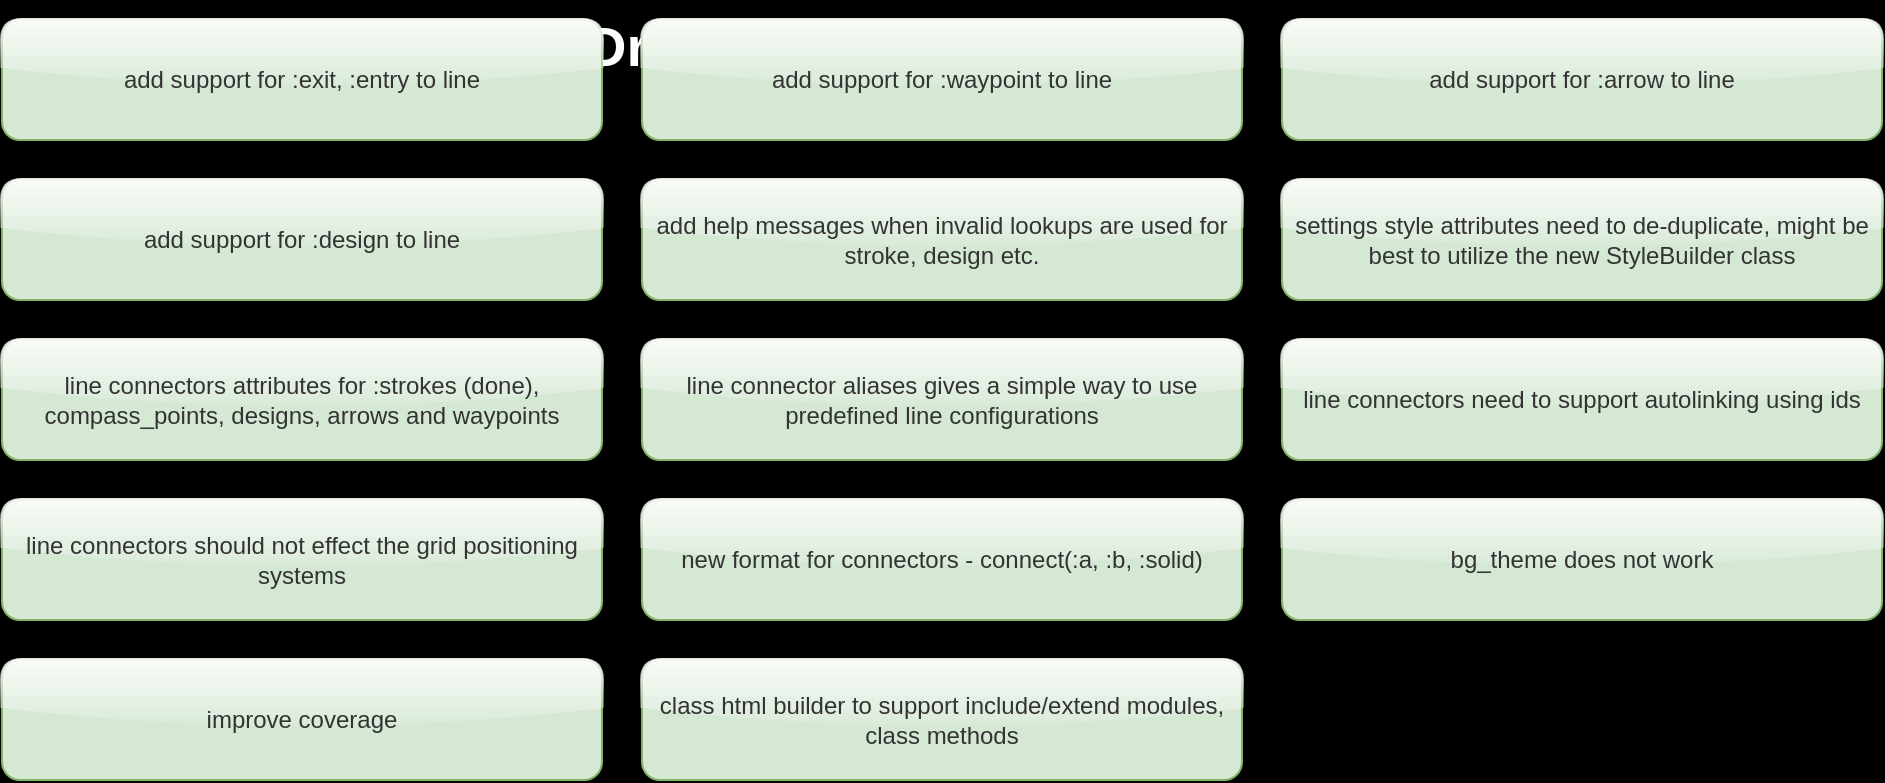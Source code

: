 <mxfile>
  <diagram id="UyB" name="In progress">
    <mxGraphModel dx="0" dy="0" background="#000000" grid="0" gridSize="10" guides="1" tooltips="1" connect="1" arrows="1" fold="1" page="1" pageScale="1" pageWidth="1169" pageHeight="827" math="0" shadow="0">
      <root>
        <mxCell id="page_root_UyB" parent="UyB"/>
        <mxCell id="node_root_UyB" parent="page_root_UyB"/>
        <mxCell id="UyB-1" value="DrawIO DSL" style="whiteSpace=wrap;html=1;rounded=1;glass=1;fontColor=#FFFFFF;text;fontSize=28;fontStyle=1;fillColor=none" vertex="1" parent="node_root_UyB">
          <mxGeometry x="300" y="0" width="400" height="80" as="geometry"/>
        </mxCell>
        <mxCell id="UyB-3" value="add support for :exit, :entry to line" style="whiteSpace=wrap;html=1;rounded=1;glass=1;fillColor=#d5e8d4;strokeColor=#82b366;fontColor=#333333" vertex="1" parent="node_root_UyB">
          <mxGeometry x="10" y="10" width="300" height="60" as="geometry"/>
        </mxCell>
        <mxCell id="UyB-4" value="add support for :waypoint to line" style="whiteSpace=wrap;html=1;rounded=1;glass=1;fillColor=#d5e8d4;strokeColor=#82b366;fontColor=#333333" vertex="1" parent="node_root_UyB">
          <mxGeometry x="330" y="10" width="300" height="60" as="geometry"/>
        </mxCell>
        <mxCell id="UyB-5" value="add support for :arrow to line" style="whiteSpace=wrap;html=1;rounded=1;glass=1;fillColor=#d5e8d4;strokeColor=#82b366;fontColor=#333333" vertex="1" parent="node_root_UyB">
          <mxGeometry x="650" y="10" width="300" height="60" as="geometry"/>
        </mxCell>
        <mxCell id="UyB-6" value="add support for :design to line" style="whiteSpace=wrap;html=1;rounded=1;glass=1;fillColor=#d5e8d4;strokeColor=#82b366;fontColor=#333333" vertex="1" parent="node_root_UyB">
          <mxGeometry x="10" y="90" width="300" height="60" as="geometry"/>
        </mxCell>
        <mxCell id="UyB-7" value="add help messages when invalid lookups are used for stroke, design etc." style="whiteSpace=wrap;html=1;rounded=1;glass=1;fillColor=#d5e8d4;strokeColor=#82b366;fontColor=#333333" vertex="1" parent="node_root_UyB">
          <mxGeometry x="330" y="90" width="300" height="60" as="geometry"/>
        </mxCell>
        <mxCell id="UyB-8" value="settings style attributes need to de-duplicate, might be best to utilize the new StyleBuilder class" style="whiteSpace=wrap;html=1;rounded=1;glass=1;fillColor=#d5e8d4;strokeColor=#82b366;fontColor=#333333" vertex="1" parent="node_root_UyB">
          <mxGeometry x="650" y="90" width="300" height="60" as="geometry"/>
        </mxCell>
        <mxCell id="UyB-9" value="line connectors attributes for :strokes (done), compass_points, designs, arrows and waypoints" style="whiteSpace=wrap;html=1;rounded=1;glass=1;fillColor=#d5e8d4;strokeColor=#82b366;fontColor=#333333" vertex="1" parent="node_root_UyB">
          <mxGeometry x="10" y="170" width="300" height="60" as="geometry"/>
        </mxCell>
        <mxCell id="UyB-10" value="line connector aliases gives a simple way to use predefined line configurations" style="whiteSpace=wrap;html=1;rounded=1;glass=1;fillColor=#d5e8d4;strokeColor=#82b366;fontColor=#333333" vertex="1" parent="node_root_UyB">
          <mxGeometry x="330" y="170" width="300" height="60" as="geometry"/>
        </mxCell>
        <mxCell id="UyB-11" value="line connectors need to support autolinking using ids" style="whiteSpace=wrap;html=1;rounded=1;glass=1;fillColor=#d5e8d4;strokeColor=#82b366;fontColor=#333333" vertex="1" parent="node_root_UyB">
          <mxGeometry x="650" y="170" width="300" height="60" as="geometry"/>
        </mxCell>
        <mxCell id="UyB-12" value="line connectors should not effect the grid positioning systems" style="whiteSpace=wrap;html=1;rounded=1;glass=1;fillColor=#d5e8d4;strokeColor=#82b366;fontColor=#333333" vertex="1" parent="node_root_UyB">
          <mxGeometry x="10" y="250" width="300" height="60" as="geometry"/>
        </mxCell>
        <mxCell id="UyB-13" value="new format for connectors - connect(:a, :b, :solid)" style="whiteSpace=wrap;html=1;rounded=1;glass=1;fillColor=#d5e8d4;strokeColor=#82b366;fontColor=#333333" vertex="1" parent="node_root_UyB">
          <mxGeometry x="330" y="250" width="300" height="60" as="geometry"/>
        </mxCell>
        <mxCell id="UyB-14" value="bg_theme does not work" style="whiteSpace=wrap;html=1;rounded=1;glass=1;fillColor=#d5e8d4;strokeColor=#82b366;fontColor=#333333" vertex="1" parent="node_root_UyB">
          <mxGeometry x="650" y="250" width="300" height="60" as="geometry"/>
        </mxCell>
        <mxCell id="UyB-15" value="improve coverage" style="whiteSpace=wrap;html=1;rounded=1;glass=1;fillColor=#d5e8d4;strokeColor=#82b366;fontColor=#333333" vertex="1" parent="node_root_UyB">
          <mxGeometry x="10" y="330" width="300" height="60" as="geometry"/>
        </mxCell>
        <mxCell id="UyB-16" value="class html builder to support include/extend modules, class methods" style="whiteSpace=wrap;html=1;rounded=1;glass=1;fillColor=#d5e8d4;strokeColor=#82b366;fontColor=#333333" vertex="1" parent="node_root_UyB">
          <mxGeometry x="330" y="330" width="300" height="60" as="geometry"/>
        </mxCell>
      </root>
    </mxGraphModel>
  </diagram>
  <diagram id="3yI" name="To Do">
    <mxGraphModel dx="0" dy="0" background="#000000" grid="0" gridSize="10" guides="1" tooltips="1" connect="1" arrows="1" fold="1" page="1" pageScale="1" pageWidth="1169" pageHeight="827" math="0" shadow="0">
      <root>
        <mxCell id="page_root_3yI" parent="3yI"/>
        <mxCell id="node_root_3yI" parent="page_root_3yI"/>
        <mxCell id="3yI-2" value="add active flag to shapes" style="whiteSpace=wrap;html=1;rounded=1;glass=1;fillColor=#dae8fc;strokeColor=#6c8ebf;fontColor=#333333" vertex="1" parent="node_root_3yI">
          <mxGeometry x="10" y="10" width="300" height="60" as="geometry"/>
        </mxCell>
        <mxCell id="3yI-3" value="does x, y, w, h need to be on lines (no for connectors, but other lines?)" style="whiteSpace=wrap;html=1;rounded=1;glass=1;fillColor=#dae8fc;strokeColor=#6c8ebf;fontColor=#333333" vertex="1" parent="node_root_3yI">
          <mxGeometry x="330" y="10" width="300" height="60" as="geometry"/>
        </mxCell>
        <mxCell id="3yI-4" value="update domain model with all the recent architecture changes" style="whiteSpace=wrap;html=1;rounded=1;glass=1;fillColor=#dae8fc;strokeColor=#6c8ebf;fontColor=#333333" vertex="1" parent="node_root_3yI">
          <mxGeometry x="650" y="10" width="300" height="60" as="geometry"/>
        </mxCell>
        <mxCell id="3yI-5" value="replace generated methods for shapes, texts and lines with meta programming" style="whiteSpace=wrap;html=1;rounded=1;glass=1;fillColor=#dae8fc;strokeColor=#6c8ebf;fontColor=#333333" vertex="1" parent="node_root_3yI">
          <mxGeometry x="10" y="90" width="300" height="60" as="geometry"/>
        </mxCell>
        <mxCell id="3yI-6" value="refactor HTML builder to custom GEM or use existing ruby GEM" style="whiteSpace=wrap;html=1;rounded=1;glass=1;fillColor=#dae8fc;strokeColor=#6c8ebf;fontColor=#333333" vertex="1" parent="node_root_3yI">
          <mxGeometry x="330" y="90" width="300" height="60" as="geometry"/>
        </mxCell>
        <mxCell id="3yI-7" value="add page background to theme, use it whenever the theme is set at a diagram/page level" style="whiteSpace=wrap;html=1;rounded=1;glass=1;fillColor=#dae8fc;strokeColor=#6c8ebf;fontColor=#333333" vertex="1" parent="node_root_3yI">
          <mxGeometry x="650" y="90" width="300" height="60" as="geometry"/>
        </mxCell>
        <mxCell id="3yI-8" value="move DrawioDsl::Formatters::Factory::FORMATTERS to resource file" style="whiteSpace=wrap;html=1;rounded=1;glass=1;fillColor=#dae8fc;strokeColor=#6c8ebf;fontColor=#333333" vertex="1" parent="node_root_3yI">
          <mxGeometry x="10" y="170" width="300" height="60" as="geometry"/>
        </mxCell>
        <mxCell id="3yI-9" value="move DrawioDsl::Formatters::StyleBuilder::MAPPINGS to resource file" style="whiteSpace=wrap;html=1;rounded=1;glass=1;fillColor=#dae8fc;strokeColor=#6c8ebf;fontColor=#333333" vertex="1" parent="node_root_3yI">
          <mxGeometry x="330" y="170" width="300" height="60" as="geometry"/>
        </mxCell>
        <mxCell id="3yI-10" value="write SVG directly into other projects" style="whiteSpace=wrap;html=1;rounded=1;glass=1;fillColor=#dae8fc;strokeColor=#6c8ebf;fontColor=#333333" vertex="1" parent="node_root_3yI">
          <mxGeometry x="650" y="170" width="300" height="60" as="geometry"/>
        </mxCell>
        <mxCell id="3yI-11" value="Nodes need to support child nodes - aka namespaces, groupings" style="whiteSpace=wrap;html=1;rounded=1;glass=1;fillColor=#dae8fc;strokeColor=#6c8ebf;fontColor=#333333" vertex="1" parent="node_root_3yI">
          <mxGeometry x="10" y="250" width="300" height="60" as="geometry"/>
        </mxCell>
        <mxCell id="3yI-12" value="Grid layout does not position itself in relation to the last element" style="whiteSpace=wrap;html=1;rounded=1;glass=1;fillColor=#dae8fc;strokeColor=#6c8ebf;fontColor=#333333" vertex="1" parent="node_root_3yI">
          <mxGeometry x="330" y="250" width="300" height="60" as="geometry"/>
        </mxCell>
        <mxCell id="3yI-13" value="Grid layout should not be affected by connector lines" style="whiteSpace=wrap;html=1;rounded=1;glass=1;fillColor=#dae8fc;strokeColor=#6c8ebf;fontColor=#333333" vertex="1" parent="node_root_3yI">
          <mxGeometry x="650" y="250" width="300" height="60" as="geometry"/>
        </mxCell>
        <mxCell id="3yI-14" value="Grid layout should support flow break (break to next section if less then boundary)" style="whiteSpace=wrap;html=1;rounded=1;glass=1;fillColor=#dae8fc;strokeColor=#6c8ebf;fontColor=#333333" vertex="1" parent="node_root_3yI">
          <mxGeometry x="10" y="330" width="300" height="60" as="geometry"/>
        </mxCell>
        <mxCell id="3yI-15" value="Grid layout should support hard break (break to next section)" style="whiteSpace=wrap;html=1;rounded=1;glass=1;fillColor=#dae8fc;strokeColor=#6c8ebf;fontColor=#333333" vertex="1" parent="node_root_3yI">
          <mxGeometry x="330" y="330" width="300" height="60" as="geometry"/>
        </mxCell>
        <mxCell id="3yI-16" value="Dynamic sized shapes that expand to the size of their text" style="whiteSpace=wrap;html=1;rounded=1;glass=1;fillColor=#dae8fc;strokeColor=#6c8ebf;fontColor=#333333" vertex="1" parent="node_root_3yI">
          <mxGeometry x="650" y="330" width="300" height="60" as="geometry"/>
        </mxCell>
        <mxCell id="3yI-17" value="Control of text padding left, right, top and bottom" style="whiteSpace=wrap;html=1;rounded=1;glass=1;fillColor=#dae8fc;strokeColor=#6c8ebf;fontColor=#333333" vertex="1" parent="node_root_3yI">
          <mxGeometry x="10" y="410" width="300" height="60" as="geometry"/>
        </mxCell>
        <mxCell id="3yI-18" value="Improve the theme control over text-only shapes" style="whiteSpace=wrap;html=1;rounded=1;glass=1;fillColor=#dae8fc;strokeColor=#6c8ebf;fontColor=#333333" vertex="1" parent="node_root_3yI">
          <mxGeometry x="330" y="410" width="300" height="60" as="geometry"/>
        </mxCell>
        <mxCell id="3yI-19" value="x,y settings do not work for shapes within a grid layout" style="whiteSpace=wrap;html=1;rounded=1;glass=1;fillColor=#dae8fc;strokeColor=#6c8ebf;fontColor=#333333" vertex="1" parent="node_root_3yI">
          <mxGeometry x="650" y="410" width="300" height="60" as="geometry"/>
        </mxCell>
        <mxCell id="3yI-20" value="page layout so that you drop elements on and they are positioned correctly, e.g centered, left, right, etc, maybe a grid layout with a wrap of 1 and a width of the page is sufficient" style="whiteSpace=wrap;html=1;rounded=1;glass=1;fillColor=#dae8fc;strokeColor=#6c8ebf;fontColor=#333333" vertex="1" parent="node_root_3yI">
          <mxGeometry x="10" y="490" width="300" height="60" as="geometry"/>
        </mxCell>
      </root>
    </mxGraphModel>
  </diagram>
  <diagram id="ewf" name="Done">
    <mxGraphModel dx="0" dy="0" background="#000000" grid="0" gridSize="10" guides="1" tooltips="1" connect="1" arrows="1" fold="1" page="1" pageScale="1" pageWidth="1169" pageHeight="827" math="0" shadow="0">
      <root>
        <mxCell id="page_root_ewf" parent="ewf"/>
        <mxCell id="node_root_ewf" parent="page_root_ewf"/>
        <mxCell id="ewf-2" value="add support for :design to line" style="whiteSpace=wrap;html=1;rounded=1;glass=1;fillColor=#f8cecc;strokeColor=#b85450;fontColor=#333333" vertex="1" parent="node_root_ewf">
          <mxGeometry x="10" y="10" width="300" height="60" as="geometry"/>
        </mxCell>
        <mxCell id="ewf-3" value="refactor shapes to use configuration file and split into elements, lines and texts" style="whiteSpace=wrap;html=1;rounded=1;glass=1;fillColor=#f8cecc;strokeColor=#b85450;fontColor=#333333" vertex="1" parent="node_root_ewf">
          <mxGeometry x="330" y="10" width="300" height="60" as="geometry"/>
        </mxCell>
        <mxCell id="ewf-4" value="add new shapes related to line connectors, plus add stroke: configuration" style="whiteSpace=wrap;html=1;rounded=1;glass=1;fillColor=#f8cecc;strokeColor=#b85450;fontColor=#333333" vertex="1" parent="node_root_ewf">
          <mxGeometry x="650" y="10" width="300" height="60" as="geometry"/>
        </mxCell>
        <mxCell id="ewf-5" value="rename type to key" style="whiteSpace=wrap;html=1;rounded=1;glass=1;fillColor=#f8cecc;strokeColor=#b85450;fontColor=#333333" vertex="1" parent="node_root_ewf">
          <mxGeometry x="10" y="90" width="300" height="60" as="geometry"/>
        </mxCell>
        <mxCell id="ewf-6" value="headings do not appear to be working?" style="whiteSpace=wrap;html=1;rounded=1;glass=1;fillColor=#f8cecc;strokeColor=#b85450;fontColor=#333333" vertex="1" parent="node_root_ewf">
          <mxGeometry x="330" y="90" width="300" height="60" as="geometry"/>
        </mxCell>
        <mxCell id="ewf-7" value="add sample for backgrounds with text on top, add support for favourite backgrounds" style="whiteSpace=wrap;html=1;rounded=1;glass=1;fillColor=#f8cecc;strokeColor=#b85450;fontColor=#333333" vertex="1" parent="node_root_ewf">
          <mxGeometry x="650" y="90" width="300" height="60" as="geometry"/>
        </mxCell>
        <mxCell id="ewf-8" value="add background themes, with foreground text color" style="whiteSpace=wrap;html=1;rounded=1;glass=1;fillColor=#f8cecc;strokeColor=#b85450;fontColor=#333333" vertex="1" parent="node_root_ewf">
          <mxGeometry x="10" y="170" width="300" height="60" as="geometry"/>
        </mxCell>
        <mxCell id="ewf-9" value="refactor shapes configuration so that it reads from custom file" style="whiteSpace=wrap;html=1;rounded=1;glass=1;fillColor=#f8cecc;strokeColor=#b85450;fontColor=#333333" vertex="1" parent="node_root_ewf">
          <mxGeometry x="330" y="170" width="300" height="60" as="geometry"/>
        </mxCell>
        <mxCell id="ewf-10" value="fix :text" style="whiteSpace=wrap;html=1;rounded=1;glass=1;fillColor=#f8cecc;strokeColor=#b85450;fontColor=#333333" vertex="1" parent="node_root_ewf">
          <mxGeometry x="650" y="170" width="300" height="60" as="geometry"/>
        </mxCell>
        <mxCell id="ewf-11" value="configuration for lines" style="whiteSpace=wrap;html=1;rounded=1;glass=1;fillColor=#f8cecc;strokeColor=#b85450;fontColor=#333333" vertex="1" parent="node_root_ewf">
          <mxGeometry x="10" y="250" width="300" height="60" as="geometry"/>
        </mxCell>
        <mxCell id="ewf-12" value="configuration for text" style="whiteSpace=wrap;html=1;rounded=1;glass=1;fillColor=#f8cecc;strokeColor=#b85450;fontColor=#333333" vertex="1" parent="node_root_ewf">
          <mxGeometry x="330" y="250" width="300" height="60" as="geometry"/>
        </mxCell>
        <mxCell id="ewf-13" value="configuration for elements" style="whiteSpace=wrap;html=1;rounded=1;glass=1;fillColor=#f8cecc;strokeColor=#b85450;fontColor=#333333" vertex="1" parent="node_root_ewf">
          <mxGeometry x="650" y="250" width="300" height="60" as="geometry"/>
        </mxCell>
        <mxCell id="ewf-14" value="configuration for line strokes" style="whiteSpace=wrap;html=1;rounded=1;glass=1;fillColor=#f8cecc;strokeColor=#b85450;fontColor=#333333" vertex="1" parent="node_root_ewf">
          <mxGeometry x="10" y="330" width="300" height="60" as="geometry"/>
        </mxCell>
        <mxCell id="ewf-15" value="configuration for connector compass direction" style="whiteSpace=wrap;html=1;rounded=1;glass=1;fillColor=#f8cecc;strokeColor=#b85450;fontColor=#333333" vertex="1" parent="node_root_ewf">
          <mxGeometry x="330" y="330" width="300" height="60" as="geometry"/>
        </mxCell>
        <mxCell id="ewf-16" value="configuration for connector design" style="whiteSpace=wrap;html=1;rounded=1;glass=1;fillColor=#f8cecc;strokeColor=#b85450;fontColor=#333333" vertex="1" parent="node_root_ewf">
          <mxGeometry x="650" y="330" width="300" height="60" as="geometry"/>
        </mxCell>
        <mxCell id="ewf-17" value="configuration for connector arrows" style="whiteSpace=wrap;html=1;rounded=1;glass=1;fillColor=#f8cecc;strokeColor=#b85450;fontColor=#333333" vertex="1" parent="node_root_ewf">
          <mxGeometry x="10" y="410" width="300" height="60" as="geometry"/>
        </mxCell>
        <mxCell id="ewf-18" value="configuration for connector waypoints" style="whiteSpace=wrap;html=1;rounded=1;glass=1;fillColor=#f8cecc;strokeColor=#b85450;fontColor=#333333" vertex="1" parent="node_root_ewf">
          <mxGeometry x="330" y="410" width="300" height="60" as="geometry"/>
        </mxCell>
        <mxCell id="ewf-19" value="export_json will output a diagram in machine readable format" style="whiteSpace=wrap;html=1;rounded=1;glass=1;fillColor=#f8cecc;strokeColor=#b85450;fontColor=#333333" vertex="1" parent="node_root_ewf">
          <mxGeometry x="650" y="410" width="300" height="60" as="geometry"/>
        </mxCell>
        <mxCell id="ewf-20" value="class html formatter to support regular html nodes such as p, h1.. ul, li that are found on the builder" style="whiteSpace=wrap;html=1;rounded=1;glass=1;fillColor=#f8cecc;strokeColor=#b85450;fontColor=#333333" vertex="1" parent="node_root_ewf">
          <mxGeometry x="10" y="490" width="300" height="60" as="geometry"/>
        </mxCell>
        <mxCell id="ewf-21" value="group box, like a regular box but with a top aligned h1 style title" style="whiteSpace=wrap;html=1;rounded=1;glass=1;fillColor=#f8cecc;strokeColor=#b85450;fontColor=#333333" vertex="1" parent="node_root_ewf">
          <mxGeometry x="330" y="490" width="300" height="60" as="geometry"/>
        </mxCell>
        <mxCell id="ewf-22" value="build a domain (class) diagram" style="whiteSpace=wrap;html=1;rounded=1;glass=1;fillColor=#f8cecc;strokeColor=#b85450;fontColor=#333333" vertex="1" parent="node_root_ewf">
          <mxGeometry x="650" y="490" width="300" height="60" as="geometry"/>
        </mxCell>
        <mxCell id="ewf-23" value="build configuration for line strokes %i[dashed dotted dashdot dashdotdot dotdotdot longdash)" style="whiteSpace=wrap;html=1;rounded=1;glass=1;fillColor=#f8cecc;strokeColor=#b85450;fontColor=#333333" vertex="1" parent="node_root_ewf">
          <mxGeometry x="10" y="570" width="300" height="60" as="geometry"/>
        </mxCell>
        <mxCell id="ewf-24" value="build configuration for line compass %i[n ne e se s sw w nw]" style="whiteSpace=wrap;html=1;rounded=1;glass=1;fillColor=#f8cecc;strokeColor=#b85450;fontColor=#333333" vertex="1" parent="node_root_ewf">
          <mxGeometry x="330" y="570" width="300" height="60" as="geometry"/>
        </mxCell>
        <mxCell id="ewf-25" value="build configuration for line shape %i[style1 style2 style3 style4]" style="whiteSpace=wrap;html=1;rounded=1;glass=1;fillColor=#f8cecc;strokeColor=#b85450;fontColor=#333333" vertex="1" parent="node_root_ewf">
          <mxGeometry x="650" y="570" width="300" height="60" as="geometry"/>
        </mxCell>
        <mxCell id="ewf-26" value="build configuration for arrows %i[straight triangle diamond circle cross short default none plain skewed_dash concave er_many er_one er_one_optional er_one_mandatory er_many_optional er_many_mandatory]" style="whiteSpace=wrap;html=1;rounded=1;glass=1;fillColor=#f8cecc;strokeColor=#b85450;fontColor=#333333" vertex="1" parent="node_root_ewf">
          <mxGeometry x="10" y="650" width="300" height="60" as="geometry"/>
        </mxCell>
        <mxCell id="ewf-27" value="refactor the shape-&gt;text_only (boolean) to category (symbol)" style="whiteSpace=wrap;html=1;rounded=1;glass=1;fillColor=#f8cecc;strokeColor=#b85450;fontColor=#333333" vertex="1" parent="node_root_ewf">
          <mxGeometry x="330" y="650" width="300" height="60" as="geometry"/>
        </mxCell>
        <mxCell id="ewf-28" value="ensure that ids are working as expected" style="whiteSpace=wrap;html=1;rounded=1;glass=1;fillColor=#f8cecc;strokeColor=#b85450;fontColor=#333333" vertex="1" parent="node_root_ewf">
          <mxGeometry x="650" y="650" width="300" height="60" as="geometry"/>
        </mxCell>
        <mxCell id="ewf-29" value="alter the initial parameter of all shapes so that it can be an ID, without named attribute" style="whiteSpace=wrap;html=1;rounded=1;glass=1;fillColor=#f8cecc;strokeColor=#b85450;fontColor=#333333" vertex="1" parent="node_root_ewf">
          <mxGeometry x="10" y="730" width="300" height="60" as="geometry"/>
        </mxCell>
        <mxCell id="ewf-30" value="move project-plan files" style="whiteSpace=wrap;html=1;rounded=1;glass=1;fillColor=#f8cecc;strokeColor=#b85450;fontColor=#333333" vertex="1" parent="node_root_ewf">
          <mxGeometry x="330" y="730" width="300" height="60" as="geometry"/>
        </mxCell>
        <mxCell id="ewf-31" value="alter configure_shape so it sets the default shape key and use that for selecting the default HTML formatter" style="whiteSpace=wrap;html=1;rounded=1;glass=1;fillColor=#f8cecc;strokeColor=#b85450;fontColor=#333333" vertex="1" parent="node_root_ewf">
          <mxGeometry x="650" y="730" width="300" height="60" as="geometry"/>
        </mxCell>
        <mxCell id="ewf-32" value="add todo shape to simplify project plan drawing" style="whiteSpace=wrap;html=1;rounded=1;glass=1;fillColor=#f8cecc;strokeColor=#b85450;fontColor=#333333" vertex="1" parent="node_root_ewf">
          <mxGeometry x="10" y="810" width="300" height="60" as="geometry"/>
        </mxCell>
        <mxCell id="ewf-33" value="introduce .value property to shape and let it use either formatted HTML or plain text title" style="whiteSpace=wrap;html=1;rounded=1;glass=1;fillColor=#f8cecc;strokeColor=#b85450;fontColor=#333333" vertex="1" parent="node_root_ewf">
          <mxGeometry x="330" y="810" width="300" height="60" as="geometry"/>
        </mxCell>
        <mxCell id="ewf-34" value="formatter DSL that can render HTML directly into the value property" style="whiteSpace=wrap;html=1;rounded=1;glass=1;fillColor=#f8cecc;strokeColor=#b85450;fontColor=#333333" vertex="1" parent="node_root_ewf">
          <mxGeometry x="650" y="810" width="300" height="60" as="geometry"/>
        </mxCell>
        <mxCell id="ewf-35" value="formatter DSL for class and interface generation" style="whiteSpace=wrap;html=1;rounded=1;glass=1;fillColor=#f8cecc;strokeColor=#b85450;fontColor=#333333" vertex="1" parent="node_root_ewf">
          <mxGeometry x="10" y="890" width="300" height="60" as="geometry"/>
        </mxCell>
        <mxCell id="ewf-36" value="generate extension based graphics based on drawio extensions.js" style="whiteSpace=wrap;html=1;rounded=1;glass=1;fillColor=#f8cecc;strokeColor=#b85450;fontColor=#333333" vertex="1" parent="node_root_ewf">
          <mxGeometry x="330" y="890" width="300" height="60" as="geometry"/>
        </mxCell>
        <mxCell id="ewf-37" value="active? flag on page defaulting to true. set to false to exclude page from diagram." style="whiteSpace=wrap;html=1;rounded=1;glass=1;fillColor=#f8cecc;strokeColor=#b85450;fontColor=#333333" vertex="1" parent="node_root_ewf">
          <mxGeometry x="650" y="890" width="300" height="60" as="geometry"/>
        </mxCell>
        <mxCell id="ewf-38" value="first level child nodes need to hang of node 1" style="whiteSpace=wrap;html=1;rounded=1;glass=1;fillColor=#f8cecc;strokeColor=#b85450;fontColor=#333333" vertex="1" parent="node_root_ewf">
          <mxGeometry x="10" y="970" width="300" height="60" as="geometry"/>
        </mxCell>
        <mxCell id="ewf-39" value="node has child nodes and add_node will set a nodes parent" style="whiteSpace=wrap;html=1;rounded=1;glass=1;fillColor=#f8cecc;strokeColor=#b85450;fontColor=#333333" vertex="1" parent="node_root_ewf">
          <mxGeometry x="330" y="970" width="300" height="60" as="geometry"/>
        </mxCell>
        <mxCell id="ewf-40" value="nodes can belong to a parent node, the top level node responds with truthy to root?" style="whiteSpace=wrap;html=1;rounded=1;glass=1;fillColor=#f8cecc;strokeColor=#b85450;fontColor=#333333" vertex="1" parent="node_root_ewf">
          <mxGeometry x="650" y="970" width="300" height="60" as="geometry"/>
        </mxCell>
        <mxCell id="ewf-41" value="add sample diagram for the github readme file" style="whiteSpace=wrap;html=1;rounded=1;glass=1;fillColor=#f8cecc;strokeColor=#b85450;fontColor=#333333" vertex="1" parent="node_root_ewf">
          <mxGeometry x="10" y="1050" width="300" height="60" as="geometry"/>
        </mxCell>
        <mxCell id="ewf-42" value="write samples into docs folder and display in readme" style="whiteSpace=wrap;html=1;rounded=1;glass=1;fillColor=#f8cecc;strokeColor=#b85450;fontColor=#333333" vertex="1" parent="node_root_ewf">
          <mxGeometry x="330" y="1050" width="300" height="60" as="geometry"/>
        </mxCell>
        <mxCell id="ewf-43" value="add export as .PNG, needs to take a page number as the PNG will not support multiple pages" style="whiteSpace=wrap;html=1;rounded=1;glass=1;fillColor=#f8cecc;strokeColor=#b85450;fontColor=#333333" vertex="1" parent="node_root_ewf">
          <mxGeometry x="650" y="1050" width="300" height="60" as="geometry"/>
        </mxCell>
        <mxCell id="ewf-44" value="add export as .SVG, needs to take a page number as the SVG will not support multiple pages" style="whiteSpace=wrap;html=1;rounded=1;glass=1;fillColor=#f8cecc;strokeColor=#b85450;fontColor=#333333" vertex="1" parent="node_root_ewf">
          <mxGeometry x="10" y="1130" width="300" height="60" as="geometry"/>
        </mxCell>
        <mxCell id="ewf-45" value="add save as .drawio" style="whiteSpace=wrap;html=1;rounded=1;glass=1;fillColor=#f8cecc;strokeColor=#b85450;fontColor=#333333" vertex="1" parent="node_root_ewf">
          <mxGeometry x="330" y="1130" width="300" height="60" as="geometry"/>
        </mxCell>
      </root>
    </mxGraphModel>
  </diagram>
</mxfile>